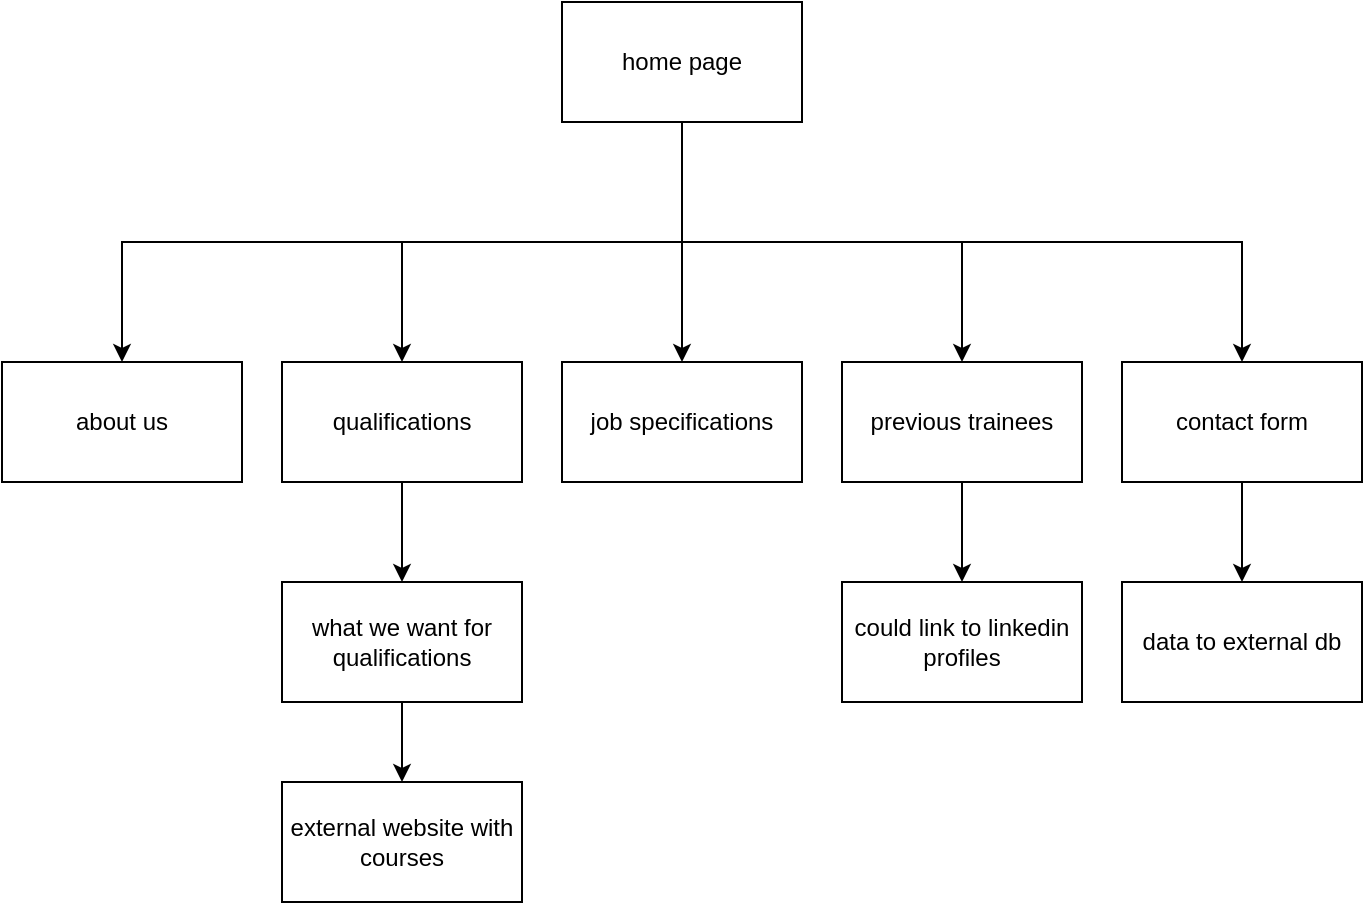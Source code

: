 <mxfile version="20.8.5" type="github">
  <diagram id="TCkKbher_OkzVkFQ5eHe" name="Page-1">
    <mxGraphModel dx="989" dy="522" grid="1" gridSize="10" guides="1" tooltips="1" connect="1" arrows="1" fold="1" page="1" pageScale="1" pageWidth="850" pageHeight="1100" math="0" shadow="0">
      <root>
        <mxCell id="0" />
        <mxCell id="1" parent="0" />
        <mxCell id="z24nfYGeh4m_hOA_u5d5-23" style="edgeStyle=orthogonalEdgeStyle;rounded=0;orthogonalLoop=1;jettySize=auto;html=1;exitX=0.5;exitY=1;exitDx=0;exitDy=0;entryX=0.5;entryY=0;entryDx=0;entryDy=0;" edge="1" parent="1" source="z24nfYGeh4m_hOA_u5d5-1" target="z24nfYGeh4m_hOA_u5d5-2">
          <mxGeometry relative="1" as="geometry" />
        </mxCell>
        <mxCell id="z24nfYGeh4m_hOA_u5d5-24" style="edgeStyle=orthogonalEdgeStyle;rounded=0;orthogonalLoop=1;jettySize=auto;html=1;exitX=0.5;exitY=1;exitDx=0;exitDy=0;entryX=0.5;entryY=0;entryDx=0;entryDy=0;" edge="1" parent="1" source="z24nfYGeh4m_hOA_u5d5-1" target="z24nfYGeh4m_hOA_u5d5-7">
          <mxGeometry relative="1" as="geometry" />
        </mxCell>
        <mxCell id="z24nfYGeh4m_hOA_u5d5-25" style="edgeStyle=orthogonalEdgeStyle;rounded=0;orthogonalLoop=1;jettySize=auto;html=1;exitX=0.5;exitY=1;exitDx=0;exitDy=0;entryX=0.5;entryY=0;entryDx=0;entryDy=0;" edge="1" parent="1" source="z24nfYGeh4m_hOA_u5d5-1" target="z24nfYGeh4m_hOA_u5d5-6">
          <mxGeometry relative="1" as="geometry" />
        </mxCell>
        <mxCell id="z24nfYGeh4m_hOA_u5d5-26" style="edgeStyle=orthogonalEdgeStyle;rounded=0;orthogonalLoop=1;jettySize=auto;html=1;exitX=0.5;exitY=1;exitDx=0;exitDy=0;entryX=0.5;entryY=0;entryDx=0;entryDy=0;" edge="1" parent="1" source="z24nfYGeh4m_hOA_u5d5-1" target="z24nfYGeh4m_hOA_u5d5-4">
          <mxGeometry relative="1" as="geometry" />
        </mxCell>
        <mxCell id="z24nfYGeh4m_hOA_u5d5-27" style="edgeStyle=orthogonalEdgeStyle;rounded=0;orthogonalLoop=1;jettySize=auto;html=1;exitX=0.5;exitY=1;exitDx=0;exitDy=0;entryX=0.5;entryY=0;entryDx=0;entryDy=0;" edge="1" parent="1" source="z24nfYGeh4m_hOA_u5d5-1" target="z24nfYGeh4m_hOA_u5d5-5">
          <mxGeometry relative="1" as="geometry" />
        </mxCell>
        <mxCell id="z24nfYGeh4m_hOA_u5d5-1" value="home page" style="rounded=0;whiteSpace=wrap;html=1;" vertex="1" parent="1">
          <mxGeometry x="360" y="80" width="120" height="60" as="geometry" />
        </mxCell>
        <mxCell id="z24nfYGeh4m_hOA_u5d5-2" value="about us" style="rounded=0;whiteSpace=wrap;html=1;" vertex="1" parent="1">
          <mxGeometry x="80" y="260" width="120" height="60" as="geometry" />
        </mxCell>
        <mxCell id="z24nfYGeh4m_hOA_u5d5-16" style="edgeStyle=orthogonalEdgeStyle;rounded=0;orthogonalLoop=1;jettySize=auto;html=1;exitX=0.5;exitY=1;exitDx=0;exitDy=0;entryX=0.5;entryY=0;entryDx=0;entryDy=0;" edge="1" parent="1" source="z24nfYGeh4m_hOA_u5d5-4" target="z24nfYGeh4m_hOA_u5d5-15">
          <mxGeometry relative="1" as="geometry" />
        </mxCell>
        <mxCell id="z24nfYGeh4m_hOA_u5d5-4" value="previous trainees" style="rounded=0;whiteSpace=wrap;html=1;" vertex="1" parent="1">
          <mxGeometry x="500" y="260" width="120" height="60" as="geometry" />
        </mxCell>
        <mxCell id="z24nfYGeh4m_hOA_u5d5-14" style="edgeStyle=orthogonalEdgeStyle;rounded=0;orthogonalLoop=1;jettySize=auto;html=1;exitX=0.5;exitY=1;exitDx=0;exitDy=0;entryX=0.5;entryY=0;entryDx=0;entryDy=0;" edge="1" parent="1" source="z24nfYGeh4m_hOA_u5d5-5" target="z24nfYGeh4m_hOA_u5d5-13">
          <mxGeometry relative="1" as="geometry" />
        </mxCell>
        <mxCell id="z24nfYGeh4m_hOA_u5d5-5" value="contact form" style="rounded=0;whiteSpace=wrap;html=1;" vertex="1" parent="1">
          <mxGeometry x="640" y="260" width="120" height="60" as="geometry" />
        </mxCell>
        <mxCell id="z24nfYGeh4m_hOA_u5d5-6" value="job specifications" style="rounded=0;whiteSpace=wrap;html=1;" vertex="1" parent="1">
          <mxGeometry x="360" y="260" width="120" height="60" as="geometry" />
        </mxCell>
        <mxCell id="z24nfYGeh4m_hOA_u5d5-20" style="edgeStyle=orthogonalEdgeStyle;rounded=0;orthogonalLoop=1;jettySize=auto;html=1;exitX=0.5;exitY=1;exitDx=0;exitDy=0;entryX=0.5;entryY=0;entryDx=0;entryDy=0;" edge="1" parent="1" source="z24nfYGeh4m_hOA_u5d5-7" target="z24nfYGeh4m_hOA_u5d5-19">
          <mxGeometry relative="1" as="geometry" />
        </mxCell>
        <mxCell id="z24nfYGeh4m_hOA_u5d5-7" value="qualifications" style="rounded=0;whiteSpace=wrap;html=1;" vertex="1" parent="1">
          <mxGeometry x="220" y="260" width="120" height="60" as="geometry" />
        </mxCell>
        <mxCell id="z24nfYGeh4m_hOA_u5d5-13" value="data to external db" style="rounded=0;whiteSpace=wrap;html=1;" vertex="1" parent="1">
          <mxGeometry x="640" y="370" width="120" height="60" as="geometry" />
        </mxCell>
        <mxCell id="z24nfYGeh4m_hOA_u5d5-15" value="could link to linkedin profiles" style="rounded=0;whiteSpace=wrap;html=1;" vertex="1" parent="1">
          <mxGeometry x="500" y="370" width="120" height="60" as="geometry" />
        </mxCell>
        <mxCell id="z24nfYGeh4m_hOA_u5d5-17" value="external website with courses" style="rounded=0;whiteSpace=wrap;html=1;" vertex="1" parent="1">
          <mxGeometry x="220" y="470" width="120" height="60" as="geometry" />
        </mxCell>
        <mxCell id="z24nfYGeh4m_hOA_u5d5-21" style="edgeStyle=orthogonalEdgeStyle;rounded=0;orthogonalLoop=1;jettySize=auto;html=1;exitX=0.5;exitY=1;exitDx=0;exitDy=0;entryX=0.5;entryY=0;entryDx=0;entryDy=0;" edge="1" parent="1" source="z24nfYGeh4m_hOA_u5d5-19" target="z24nfYGeh4m_hOA_u5d5-17">
          <mxGeometry relative="1" as="geometry" />
        </mxCell>
        <mxCell id="z24nfYGeh4m_hOA_u5d5-19" value="what we want for qualifications" style="rounded=0;whiteSpace=wrap;html=1;" vertex="1" parent="1">
          <mxGeometry x="220" y="370" width="120" height="60" as="geometry" />
        </mxCell>
      </root>
    </mxGraphModel>
  </diagram>
</mxfile>
